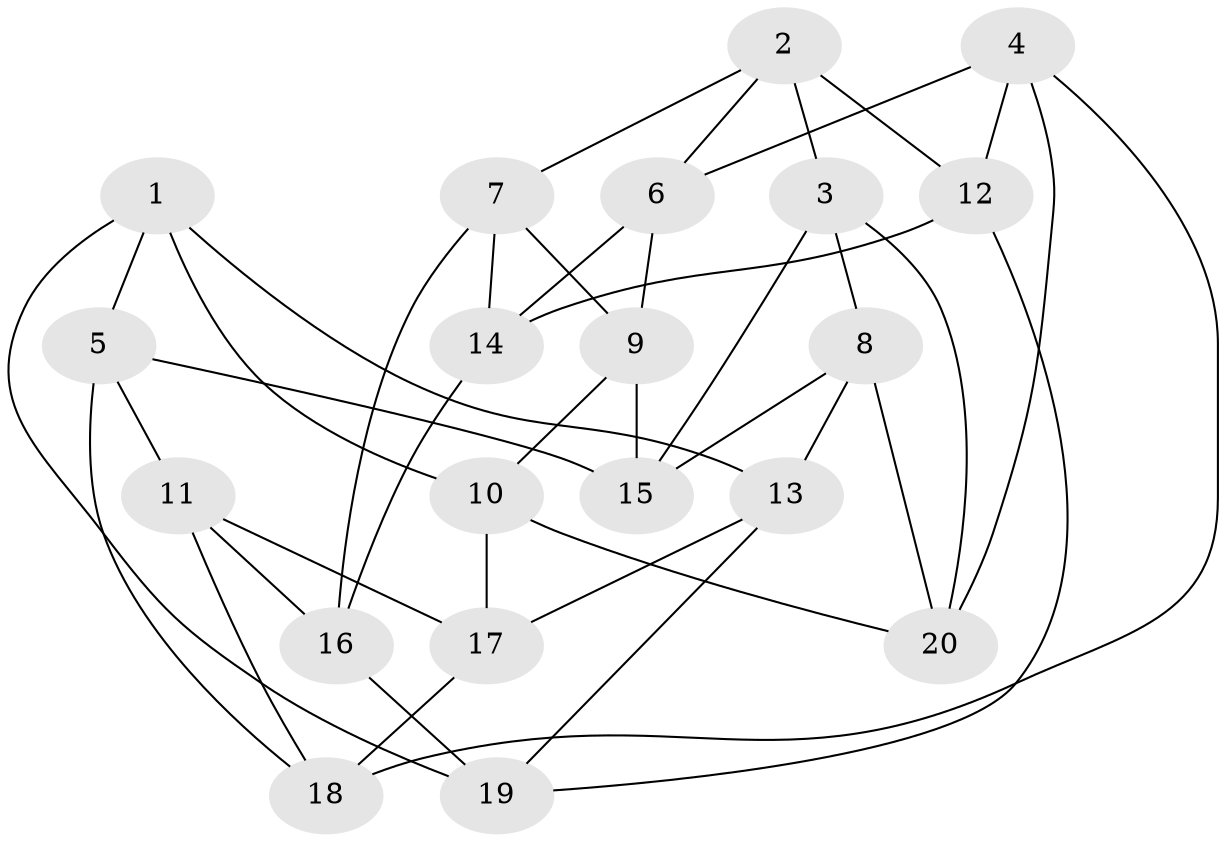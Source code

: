 // Generated by graph-tools (version 1.1) at 2025/46/02/15/25 05:46:28]
// undirected, 20 vertices, 40 edges
graph export_dot {
graph [start="1"]
  node [color=gray90,style=filled];
  1;
  2;
  3;
  4;
  5;
  6;
  7;
  8;
  9;
  10;
  11;
  12;
  13;
  14;
  15;
  16;
  17;
  18;
  19;
  20;
  1 -- 5;
  1 -- 10;
  1 -- 19;
  1 -- 13;
  2 -- 7;
  2 -- 12;
  2 -- 6;
  2 -- 3;
  3 -- 8;
  3 -- 15;
  3 -- 20;
  4 -- 12;
  4 -- 20;
  4 -- 6;
  4 -- 18;
  5 -- 18;
  5 -- 11;
  5 -- 15;
  6 -- 14;
  6 -- 9;
  7 -- 14;
  7 -- 16;
  7 -- 9;
  8 -- 20;
  8 -- 15;
  8 -- 13;
  9 -- 15;
  9 -- 10;
  10 -- 17;
  10 -- 20;
  11 -- 16;
  11 -- 18;
  11 -- 17;
  12 -- 14;
  12 -- 19;
  13 -- 17;
  13 -- 19;
  14 -- 16;
  16 -- 19;
  17 -- 18;
}
